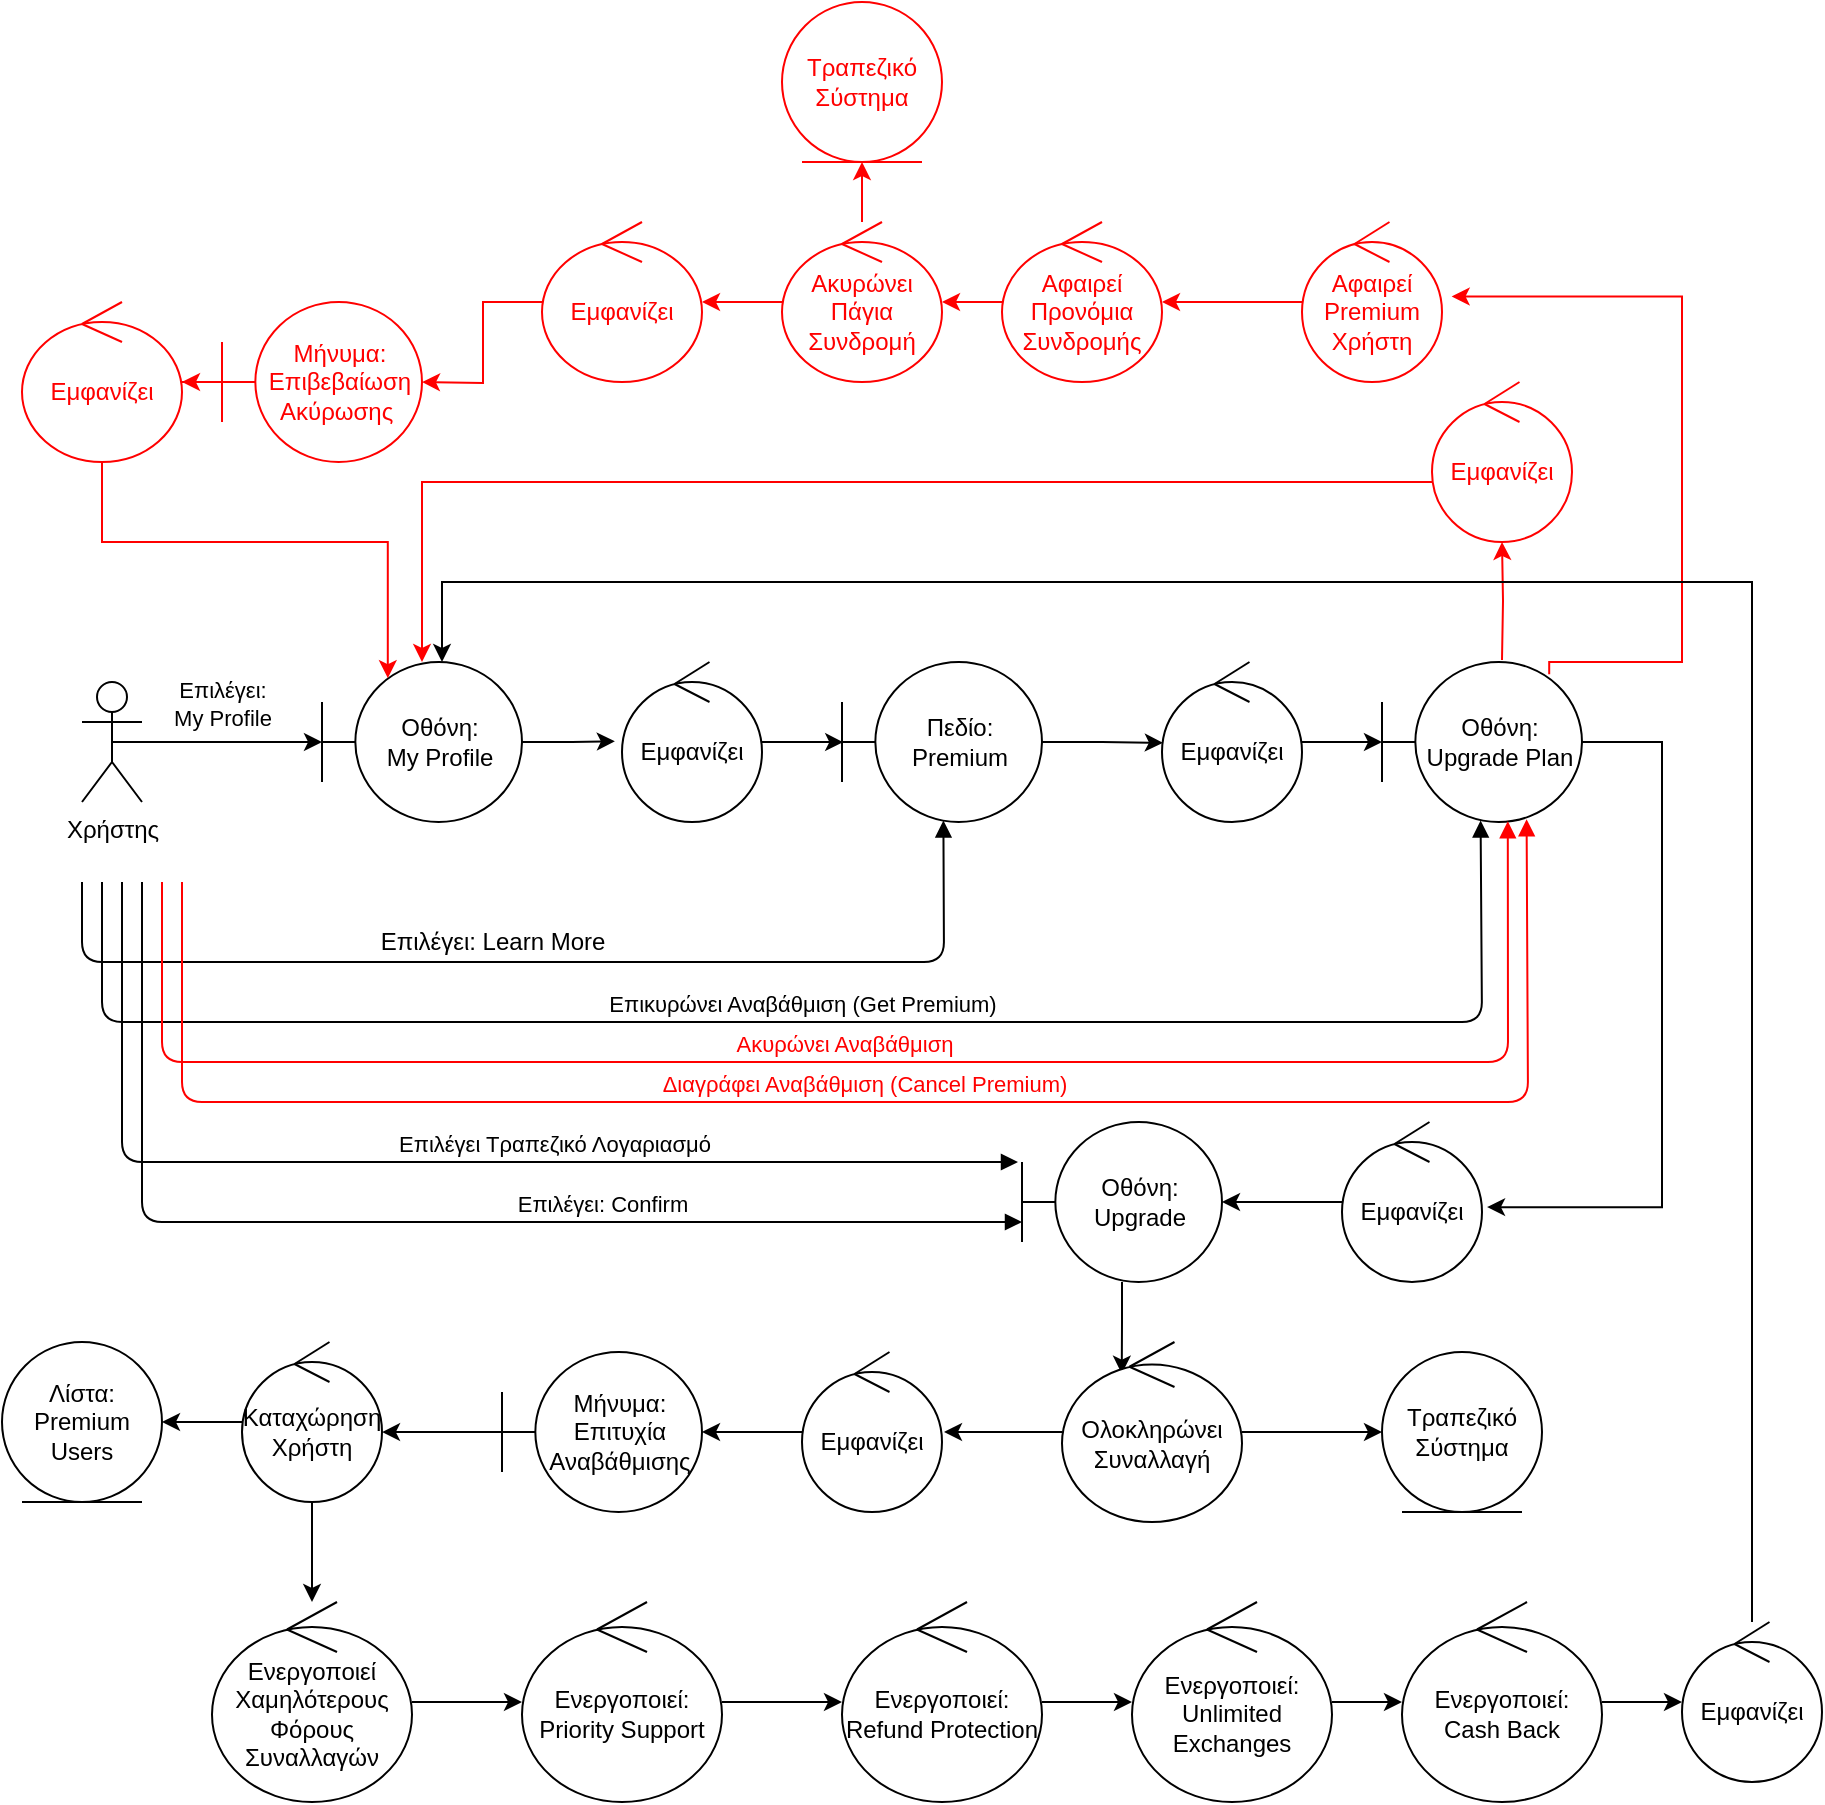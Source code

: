 <mxfile version="13.9.9" type="device"><diagram id="FDiJhWlq2f5BsgtScoZN" name="Page-1"><mxGraphModel dx="2129" dy="1316" grid="0" gridSize="10" guides="1" tooltips="1" connect="1" arrows="1" fold="1" page="0" pageScale="1" pageWidth="850" pageHeight="1100" math="0" shadow="0"><root><mxCell id="0"/><mxCell id="1" parent="0"/><mxCell id="dbbamiXgvKEQjGfJdSPp-2" style="edgeStyle=orthogonalEdgeStyle;rounded=0;orthogonalLoop=1;jettySize=auto;html=1;exitX=0.5;exitY=0.5;exitDx=0;exitDy=0;exitPerimeter=0;" edge="1" parent="1" source="dbbamiXgvKEQjGfJdSPp-1"><mxGeometry relative="1" as="geometry"><mxPoint x="180" y="250" as="targetPoint"/></mxGeometry></mxCell><mxCell id="dbbamiXgvKEQjGfJdSPp-4" value="Επιλέγει:&lt;br&gt;My Profile" style="edgeLabel;html=1;align=center;verticalAlign=middle;resizable=0;points=[];" vertex="1" connectable="0" parent="dbbamiXgvKEQjGfJdSPp-2"><mxGeometry x="0.189" y="-2" relative="1" as="geometry"><mxPoint x="-7" y="-22" as="offset"/></mxGeometry></mxCell><mxCell id="dbbamiXgvKEQjGfJdSPp-1" value="Χρήστης" style="shape=umlActor;verticalLabelPosition=bottom;verticalAlign=top;html=1;" vertex="1" parent="1"><mxGeometry x="60" y="220" width="30" height="60" as="geometry"/></mxCell><mxCell id="dbbamiXgvKEQjGfJdSPp-6" style="edgeStyle=orthogonalEdgeStyle;rounded=0;orthogonalLoop=1;jettySize=auto;html=1;entryX=-0.051;entryY=0.495;entryDx=0;entryDy=0;entryPerimeter=0;" edge="1" parent="1" source="dbbamiXgvKEQjGfJdSPp-3" target="dbbamiXgvKEQjGfJdSPp-5"><mxGeometry relative="1" as="geometry"/></mxCell><mxCell id="dbbamiXgvKEQjGfJdSPp-3" value="Οθόνη:&lt;br&gt;My Profile" style="shape=umlBoundary;whiteSpace=wrap;html=1;" vertex="1" parent="1"><mxGeometry x="180" y="210" width="100" height="80" as="geometry"/></mxCell><mxCell id="dbbamiXgvKEQjGfJdSPp-8" style="edgeStyle=orthogonalEdgeStyle;rounded=0;orthogonalLoop=1;jettySize=auto;html=1;entryX=0.006;entryY=0.501;entryDx=0;entryDy=0;entryPerimeter=0;" edge="1" parent="1" source="dbbamiXgvKEQjGfJdSPp-5" target="dbbamiXgvKEQjGfJdSPp-7"><mxGeometry relative="1" as="geometry"/></mxCell><mxCell id="dbbamiXgvKEQjGfJdSPp-5" value="Εμφανίζει" style="ellipse;shape=umlControl;whiteSpace=wrap;html=1;" vertex="1" parent="1"><mxGeometry x="330" y="210" width="70" height="80" as="geometry"/></mxCell><mxCell id="dbbamiXgvKEQjGfJdSPp-19" style="edgeStyle=orthogonalEdgeStyle;rounded=0;orthogonalLoop=1;jettySize=auto;html=1;entryX=0.006;entryY=0.505;entryDx=0;entryDy=0;entryPerimeter=0;" edge="1" parent="1" source="dbbamiXgvKEQjGfJdSPp-7" target="dbbamiXgvKEQjGfJdSPp-18"><mxGeometry relative="1" as="geometry"/></mxCell><mxCell id="dbbamiXgvKEQjGfJdSPp-7" value="Πεδίο: Premium" style="shape=umlBoundary;whiteSpace=wrap;html=1;" vertex="1" parent="1"><mxGeometry x="440" y="210" width="100" height="80" as="geometry"/></mxCell><mxCell id="dbbamiXgvKEQjGfJdSPp-14" value="Επιλέγει: Learn More" style="text;html=1;align=center;verticalAlign=middle;resizable=0;points=[];autosize=1;" vertex="1" parent="1"><mxGeometry x="200" y="340" width="130" height="20" as="geometry"/></mxCell><mxCell id="dbbamiXgvKEQjGfJdSPp-21" style="edgeStyle=orthogonalEdgeStyle;rounded=0;orthogonalLoop=1;jettySize=auto;html=1;" edge="1" parent="1" source="dbbamiXgvKEQjGfJdSPp-18" target="dbbamiXgvKEQjGfJdSPp-20"><mxGeometry relative="1" as="geometry"/></mxCell><mxCell id="dbbamiXgvKEQjGfJdSPp-18" value="Εμφανίζει" style="ellipse;shape=umlControl;whiteSpace=wrap;html=1;" vertex="1" parent="1"><mxGeometry x="600" y="210" width="70" height="80" as="geometry"/></mxCell><mxCell id="dbbamiXgvKEQjGfJdSPp-90" value="" style="edgeStyle=orthogonalEdgeStyle;rounded=0;orthogonalLoop=1;jettySize=auto;html=1;strokeColor=#FF0000;" edge="1" parent="1" target="dbbamiXgvKEQjGfJdSPp-86"><mxGeometry relative="1" as="geometry"><mxPoint x="770" y="209" as="sourcePoint"/></mxGeometry></mxCell><mxCell id="dbbamiXgvKEQjGfJdSPp-92" style="edgeStyle=orthogonalEdgeStyle;rounded=0;orthogonalLoop=1;jettySize=auto;html=1;entryX=1.036;entryY=0.532;entryDx=0;entryDy=0;entryPerimeter=0;" edge="1" parent="1" source="dbbamiXgvKEQjGfJdSPp-20" target="dbbamiXgvKEQjGfJdSPp-46"><mxGeometry relative="1" as="geometry"><mxPoint x="830" y="480" as="targetPoint"/><Array as="points"><mxPoint x="850" y="250"/><mxPoint x="850" y="483"/></Array></mxGeometry></mxCell><mxCell id="dbbamiXgvKEQjGfJdSPp-106" style="edgeStyle=orthogonalEdgeStyle;rounded=0;orthogonalLoop=1;jettySize=auto;html=1;entryX=1.069;entryY=0.465;entryDx=0;entryDy=0;entryPerimeter=0;strokeColor=#FF0000;exitX=0.836;exitY=0.077;exitDx=0;exitDy=0;exitPerimeter=0;" edge="1" parent="1" source="dbbamiXgvKEQjGfJdSPp-20" target="dbbamiXgvKEQjGfJdSPp-95"><mxGeometry relative="1" as="geometry"><Array as="points"><mxPoint x="794" y="210"/><mxPoint x="860" y="210"/><mxPoint x="860" y="27"/></Array></mxGeometry></mxCell><mxCell id="dbbamiXgvKEQjGfJdSPp-20" value="Οθόνη:&lt;br&gt;Upgrade Plan" style="shape=umlBoundary;whiteSpace=wrap;html=1;" vertex="1" parent="1"><mxGeometry x="710" y="210" width="100" height="80" as="geometry"/></mxCell><mxCell id="dbbamiXgvKEQjGfJdSPp-30" value="Επικυρώνει Αναβάθμιση (Get Premium)" style="html=1;verticalAlign=bottom;endArrow=block;entryX=0.493;entryY=0.991;entryDx=0;entryDy=0;entryPerimeter=0;" edge="1" parent="1" target="dbbamiXgvKEQjGfJdSPp-20"><mxGeometry x="-0.024" width="80" relative="1" as="geometry"><mxPoint x="70" y="320" as="sourcePoint"/><mxPoint x="760" y="310" as="targetPoint"/><Array as="points"><mxPoint x="70" y="390"/><mxPoint x="760" y="390"/></Array><mxPoint as="offset"/></mxGeometry></mxCell><mxCell id="dbbamiXgvKEQjGfJdSPp-41" value="" style="html=1;verticalAlign=bottom;endArrow=block;entryX=0.507;entryY=0.991;entryDx=0;entryDy=0;entryPerimeter=0;" edge="1" parent="1" target="dbbamiXgvKEQjGfJdSPp-7"><mxGeometry x="0.144" y="-140" width="80" relative="1" as="geometry"><mxPoint x="60" y="320" as="sourcePoint"/><mxPoint x="490" y="360" as="targetPoint"/><Array as="points"><mxPoint x="60" y="360"/><mxPoint x="491" y="360"/></Array><mxPoint as="offset"/></mxGeometry></mxCell><mxCell id="dbbamiXgvKEQjGfJdSPp-43" value="Επιλέγει Τραπεζικό Λογαριασμό" style="html=1;verticalAlign=bottom;endArrow=block;" edge="1" parent="1"><mxGeometry x="0.206" width="80" relative="1" as="geometry"><mxPoint x="80" y="320" as="sourcePoint"/><mxPoint x="528" y="460" as="targetPoint"/><Array as="points"><mxPoint x="80" y="460"/></Array><mxPoint x="1" as="offset"/></mxGeometry></mxCell><mxCell id="dbbamiXgvKEQjGfJdSPp-57" style="edgeStyle=orthogonalEdgeStyle;rounded=0;orthogonalLoop=1;jettySize=auto;html=1;entryX=0.332;entryY=0.176;entryDx=0;entryDy=0;entryPerimeter=0;" edge="1" parent="1" source="dbbamiXgvKEQjGfJdSPp-45" target="dbbamiXgvKEQjGfJdSPp-56"><mxGeometry relative="1" as="geometry"/></mxCell><mxCell id="dbbamiXgvKEQjGfJdSPp-45" value="Οθόνη: Upgrade" style="shape=umlBoundary;whiteSpace=wrap;html=1;" vertex="1" parent="1"><mxGeometry x="530" y="440" width="100" height="80" as="geometry"/></mxCell><mxCell id="dbbamiXgvKEQjGfJdSPp-50" style="edgeStyle=orthogonalEdgeStyle;rounded=0;orthogonalLoop=1;jettySize=auto;html=1;" edge="1" parent="1" source="dbbamiXgvKEQjGfJdSPp-46"><mxGeometry relative="1" as="geometry"><mxPoint x="630" y="480" as="targetPoint"/></mxGeometry></mxCell><mxCell id="dbbamiXgvKEQjGfJdSPp-46" value="Εμφανίζει" style="ellipse;shape=umlControl;whiteSpace=wrap;html=1;" vertex="1" parent="1"><mxGeometry x="690" y="440" width="70" height="80" as="geometry"/></mxCell><mxCell id="dbbamiXgvKEQjGfJdSPp-54" value="Επιλέγει: Confirm" style="html=1;verticalAlign=bottom;endArrow=block;" edge="1" parent="1"><mxGeometry x="0.311" width="80" relative="1" as="geometry"><mxPoint x="90" y="320" as="sourcePoint"/><mxPoint x="530" y="490" as="targetPoint"/><Array as="points"><mxPoint x="90" y="490"/></Array><mxPoint as="offset"/></mxGeometry></mxCell><mxCell id="dbbamiXgvKEQjGfJdSPp-59" style="edgeStyle=orthogonalEdgeStyle;rounded=0;orthogonalLoop=1;jettySize=auto;html=1;entryX=0;entryY=0.5;entryDx=0;entryDy=0;" edge="1" parent="1" source="dbbamiXgvKEQjGfJdSPp-56" target="dbbamiXgvKEQjGfJdSPp-58"><mxGeometry relative="1" as="geometry"/></mxCell><mxCell id="dbbamiXgvKEQjGfJdSPp-62" style="edgeStyle=orthogonalEdgeStyle;rounded=0;orthogonalLoop=1;jettySize=auto;html=1;" edge="1" parent="1" source="dbbamiXgvKEQjGfJdSPp-56"><mxGeometry relative="1" as="geometry"><mxPoint x="491" y="595" as="targetPoint"/></mxGeometry></mxCell><mxCell id="dbbamiXgvKEQjGfJdSPp-56" value="Ολοκληρώνει Συναλλαγή" style="ellipse;shape=umlControl;whiteSpace=wrap;html=1;" vertex="1" parent="1"><mxGeometry x="550" y="550" width="90" height="90" as="geometry"/></mxCell><mxCell id="dbbamiXgvKEQjGfJdSPp-58" value="Τραπεζικό Σύστημα" style="ellipse;shape=umlEntity;whiteSpace=wrap;html=1;" vertex="1" parent="1"><mxGeometry x="710" y="555" width="80" height="80" as="geometry"/></mxCell><mxCell id="dbbamiXgvKEQjGfJdSPp-63" style="edgeStyle=orthogonalEdgeStyle;rounded=0;orthogonalLoop=1;jettySize=auto;html=1;" edge="1" parent="1" source="dbbamiXgvKEQjGfJdSPp-60" target="dbbamiXgvKEQjGfJdSPp-61"><mxGeometry relative="1" as="geometry"/></mxCell><mxCell id="dbbamiXgvKEQjGfJdSPp-60" value="Εμφανίζει" style="ellipse;shape=umlControl;whiteSpace=wrap;html=1;" vertex="1" parent="1"><mxGeometry x="420" y="555" width="70" height="80" as="geometry"/></mxCell><mxCell id="dbbamiXgvKEQjGfJdSPp-67" style="edgeStyle=orthogonalEdgeStyle;rounded=0;orthogonalLoop=1;jettySize=auto;html=1;entryX=1;entryY=0.563;entryDx=0;entryDy=0;entryPerimeter=0;" edge="1" parent="1" source="dbbamiXgvKEQjGfJdSPp-61" target="dbbamiXgvKEQjGfJdSPp-64"><mxGeometry relative="1" as="geometry"/></mxCell><mxCell id="dbbamiXgvKEQjGfJdSPp-61" value="Μήνυμα: Επιτυχία Αναβάθμισης" style="shape=umlBoundary;whiteSpace=wrap;html=1;" vertex="1" parent="1"><mxGeometry x="270" y="555" width="100" height="80" as="geometry"/></mxCell><mxCell id="dbbamiXgvKEQjGfJdSPp-69" value="" style="edgeStyle=orthogonalEdgeStyle;rounded=0;orthogonalLoop=1;jettySize=auto;html=1;" edge="1" parent="1" source="dbbamiXgvKEQjGfJdSPp-64" target="dbbamiXgvKEQjGfJdSPp-65"><mxGeometry relative="1" as="geometry"/></mxCell><mxCell id="dbbamiXgvKEQjGfJdSPp-71" value="" style="edgeStyle=orthogonalEdgeStyle;rounded=0;orthogonalLoop=1;jettySize=auto;html=1;" edge="1" parent="1" source="dbbamiXgvKEQjGfJdSPp-64" target="dbbamiXgvKEQjGfJdSPp-70"><mxGeometry relative="1" as="geometry"/></mxCell><mxCell id="dbbamiXgvKEQjGfJdSPp-64" value="Καταχώρηση Χρήστη" style="ellipse;shape=umlControl;whiteSpace=wrap;html=1;" vertex="1" parent="1"><mxGeometry x="140" y="550" width="70" height="80" as="geometry"/></mxCell><mxCell id="dbbamiXgvKEQjGfJdSPp-65" value="Λίστα: Premium Users" style="ellipse;shape=umlEntity;whiteSpace=wrap;html=1;" vertex="1" parent="1"><mxGeometry x="20" y="550" width="80" height="80" as="geometry"/></mxCell><mxCell id="dbbamiXgvKEQjGfJdSPp-73" value="" style="edgeStyle=orthogonalEdgeStyle;rounded=0;orthogonalLoop=1;jettySize=auto;html=1;" edge="1" parent="1" source="dbbamiXgvKEQjGfJdSPp-70" target="dbbamiXgvKEQjGfJdSPp-72"><mxGeometry relative="1" as="geometry"/></mxCell><mxCell id="dbbamiXgvKEQjGfJdSPp-70" value="Ενεργοποιεί Χαμηλότερους Φόρους Συναλλαγών" style="ellipse;shape=umlControl;whiteSpace=wrap;html=1;" vertex="1" parent="1"><mxGeometry x="125" y="680" width="100" height="100" as="geometry"/></mxCell><mxCell id="dbbamiXgvKEQjGfJdSPp-75" value="" style="edgeStyle=orthogonalEdgeStyle;rounded=0;orthogonalLoop=1;jettySize=auto;html=1;" edge="1" parent="1" source="dbbamiXgvKEQjGfJdSPp-72" target="dbbamiXgvKEQjGfJdSPp-74"><mxGeometry relative="1" as="geometry"/></mxCell><mxCell id="dbbamiXgvKEQjGfJdSPp-72" value="Ενεργοποιεί:&lt;br&gt;Priority Support" style="ellipse;shape=umlControl;whiteSpace=wrap;html=1;" vertex="1" parent="1"><mxGeometry x="280" y="680" width="100" height="100" as="geometry"/></mxCell><mxCell id="dbbamiXgvKEQjGfJdSPp-77" value="" style="edgeStyle=orthogonalEdgeStyle;rounded=0;orthogonalLoop=1;jettySize=auto;html=1;" edge="1" parent="1" source="dbbamiXgvKEQjGfJdSPp-74" target="dbbamiXgvKEQjGfJdSPp-76"><mxGeometry relative="1" as="geometry"/></mxCell><mxCell id="dbbamiXgvKEQjGfJdSPp-74" value="Ενεργοποιεί: Refund Protection" style="ellipse;shape=umlControl;whiteSpace=wrap;html=1;" vertex="1" parent="1"><mxGeometry x="440" y="680" width="100" height="100" as="geometry"/></mxCell><mxCell id="dbbamiXgvKEQjGfJdSPp-79" value="" style="edgeStyle=orthogonalEdgeStyle;rounded=0;orthogonalLoop=1;jettySize=auto;html=1;" edge="1" parent="1" source="dbbamiXgvKEQjGfJdSPp-76" target="dbbamiXgvKEQjGfJdSPp-78"><mxGeometry relative="1" as="geometry"/></mxCell><mxCell id="dbbamiXgvKEQjGfJdSPp-76" value="Ενεργοποιεί: Unlimited Exchanges" style="ellipse;shape=umlControl;whiteSpace=wrap;html=1;" vertex="1" parent="1"><mxGeometry x="585" y="680" width="100" height="100" as="geometry"/></mxCell><mxCell id="dbbamiXgvKEQjGfJdSPp-83" value="" style="edgeStyle=orthogonalEdgeStyle;rounded=0;orthogonalLoop=1;jettySize=auto;html=1;" edge="1" parent="1" source="dbbamiXgvKEQjGfJdSPp-78" target="dbbamiXgvKEQjGfJdSPp-80"><mxGeometry relative="1" as="geometry"/></mxCell><mxCell id="dbbamiXgvKEQjGfJdSPp-78" value="Ενεργοποιεί: Cash Back" style="ellipse;shape=umlControl;whiteSpace=wrap;html=1;" vertex="1" parent="1"><mxGeometry x="720" y="680" width="100" height="100" as="geometry"/></mxCell><mxCell id="dbbamiXgvKEQjGfJdSPp-84" style="edgeStyle=orthogonalEdgeStyle;rounded=0;orthogonalLoop=1;jettySize=auto;html=1;entryX=0.6;entryY=0;entryDx=0;entryDy=0;entryPerimeter=0;" edge="1" parent="1" source="dbbamiXgvKEQjGfJdSPp-80" target="dbbamiXgvKEQjGfJdSPp-3"><mxGeometry relative="1" as="geometry"><mxPoint x="890" y="140" as="targetPoint"/><Array as="points"><mxPoint x="895" y="170"/><mxPoint x="240" y="170"/></Array></mxGeometry></mxCell><mxCell id="dbbamiXgvKEQjGfJdSPp-80" value="Εμφανίζει" style="ellipse;shape=umlControl;whiteSpace=wrap;html=1;" vertex="1" parent="1"><mxGeometry x="860" y="690" width="70" height="80" as="geometry"/></mxCell><mxCell id="dbbamiXgvKEQjGfJdSPp-85" value="&lt;font color=&quot;#ff0000&quot;&gt;Ακυρώνει Αναβάθμιση&lt;/font&gt;" style="html=1;verticalAlign=bottom;endArrow=block;entryX=0.629;entryY=0.995;entryDx=0;entryDy=0;entryPerimeter=0;strokeColor=#FF0000;" edge="1" parent="1" target="dbbamiXgvKEQjGfJdSPp-20"><mxGeometry x="-0.024" width="80" relative="1" as="geometry"><mxPoint x="100" y="320" as="sourcePoint"/><mxPoint x="769.3" y="299.28" as="targetPoint"/><Array as="points"><mxPoint x="100" y="410"/><mxPoint x="773" y="410"/></Array><mxPoint as="offset"/></mxGeometry></mxCell><mxCell id="dbbamiXgvKEQjGfJdSPp-88" style="edgeStyle=orthogonalEdgeStyle;rounded=0;orthogonalLoop=1;jettySize=auto;html=1;strokeColor=#FF0000;entryX=0.5;entryY=0;entryDx=0;entryDy=0;entryPerimeter=0;" edge="1" parent="1" source="dbbamiXgvKEQjGfJdSPp-86" target="dbbamiXgvKEQjGfJdSPp-3"><mxGeometry relative="1" as="geometry"><mxPoint x="230" y="120" as="targetPoint"/><Array as="points"><mxPoint x="230" y="120"/></Array></mxGeometry></mxCell><mxCell id="dbbamiXgvKEQjGfJdSPp-86" value="&lt;font color=&quot;#ff0000&quot;&gt;Εμφανίζει&lt;/font&gt;" style="ellipse;shape=umlControl;whiteSpace=wrap;html=1;strokeColor=#FF0000;" vertex="1" parent="1"><mxGeometry x="735" y="70" width="70" height="80" as="geometry"/></mxCell><mxCell id="dbbamiXgvKEQjGfJdSPp-91" value="&lt;font color=&quot;#ff0000&quot;&gt;Διαγράφει Αναβάθμιση (Cancel Premium)&lt;/font&gt;" style="html=1;verticalAlign=bottom;endArrow=block;entryX=0.723;entryY=0.983;entryDx=0;entryDy=0;entryPerimeter=0;strokeColor=#FF0000;" edge="1" parent="1" target="dbbamiXgvKEQjGfJdSPp-20"><mxGeometry x="-0.024" width="80" relative="1" as="geometry"><mxPoint x="110" y="320" as="sourcePoint"/><mxPoint x="782.9" y="299.6" as="targetPoint"/><Array as="points"><mxPoint x="110" y="430"/><mxPoint x="783" y="430"/></Array><mxPoint as="offset"/></mxGeometry></mxCell><mxCell id="dbbamiXgvKEQjGfJdSPp-97" style="edgeStyle=orthogonalEdgeStyle;rounded=0;orthogonalLoop=1;jettySize=auto;html=1;strokeColor=#FF0000;" edge="1" parent="1" source="dbbamiXgvKEQjGfJdSPp-95" target="dbbamiXgvKEQjGfJdSPp-96"><mxGeometry relative="1" as="geometry"/></mxCell><mxCell id="dbbamiXgvKEQjGfJdSPp-95" value="&lt;font color=&quot;#ff0000&quot;&gt;Αφαιρεί Premium Χρήστη&lt;/font&gt;" style="ellipse;shape=umlControl;whiteSpace=wrap;html=1;strokeColor=#FF0000;" vertex="1" parent="1"><mxGeometry x="670" y="-10" width="70" height="80" as="geometry"/></mxCell><mxCell id="dbbamiXgvKEQjGfJdSPp-99" value="" style="edgeStyle=orthogonalEdgeStyle;rounded=0;orthogonalLoop=1;jettySize=auto;html=1;strokeColor=#FF0000;" edge="1" parent="1" source="dbbamiXgvKEQjGfJdSPp-96" target="dbbamiXgvKEQjGfJdSPp-98"><mxGeometry relative="1" as="geometry"/></mxCell><mxCell id="dbbamiXgvKEQjGfJdSPp-96" value="&lt;font color=&quot;#ff0000&quot;&gt;Αφαιρεί Προνόμια Συνδρομής&lt;/font&gt;" style="ellipse;shape=umlControl;whiteSpace=wrap;html=1;strokeColor=#FF0000;" vertex="1" parent="1"><mxGeometry x="520" y="-10" width="80" height="80" as="geometry"/></mxCell><mxCell id="dbbamiXgvKEQjGfJdSPp-101" value="" style="edgeStyle=orthogonalEdgeStyle;rounded=0;orthogonalLoop=1;jettySize=auto;html=1;strokeColor=#FF0000;" edge="1" parent="1" source="dbbamiXgvKEQjGfJdSPp-98" target="dbbamiXgvKEQjGfJdSPp-100"><mxGeometry relative="1" as="geometry"/></mxCell><mxCell id="dbbamiXgvKEQjGfJdSPp-112" value="" style="edgeStyle=orthogonalEdgeStyle;rounded=0;orthogonalLoop=1;jettySize=auto;html=1;strokeColor=#FF0000;" edge="1" parent="1" source="dbbamiXgvKEQjGfJdSPp-98" target="dbbamiXgvKEQjGfJdSPp-111"><mxGeometry relative="1" as="geometry"/></mxCell><mxCell id="dbbamiXgvKEQjGfJdSPp-98" value="&lt;font color=&quot;#ff0000&quot;&gt;Ακυρώνει Πάγια Συνδρομή&lt;/font&gt;" style="ellipse;shape=umlControl;whiteSpace=wrap;html=1;strokeColor=#FF0000;" vertex="1" parent="1"><mxGeometry x="410" y="-10" width="80" height="80" as="geometry"/></mxCell><mxCell id="dbbamiXgvKEQjGfJdSPp-103" value="" style="edgeStyle=orthogonalEdgeStyle;rounded=0;orthogonalLoop=1;jettySize=auto;html=1;strokeColor=#FF0000;" edge="1" parent="1" source="dbbamiXgvKEQjGfJdSPp-100"><mxGeometry relative="1" as="geometry"><mxPoint x="230" y="70.0" as="targetPoint"/></mxGeometry></mxCell><mxCell id="dbbamiXgvKEQjGfJdSPp-100" value="&lt;font color=&quot;#ff0000&quot;&gt;Εμφανίζει&lt;/font&gt;" style="ellipse;shape=umlControl;whiteSpace=wrap;html=1;strokeColor=#FF0000;" vertex="1" parent="1"><mxGeometry x="290" y="-10" width="80" height="80" as="geometry"/></mxCell><mxCell id="dbbamiXgvKEQjGfJdSPp-110" value="" style="edgeStyle=orthogonalEdgeStyle;rounded=0;orthogonalLoop=1;jettySize=auto;html=1;strokeColor=#FF0000;" edge="1" parent="1" source="dbbamiXgvKEQjGfJdSPp-102" target="dbbamiXgvKEQjGfJdSPp-107"><mxGeometry relative="1" as="geometry"/></mxCell><mxCell id="dbbamiXgvKEQjGfJdSPp-102" value="&lt;font color=&quot;#ff0000&quot;&gt;Μήνυμα:&lt;br&gt;Επιβεβαίωση Ακύρωσης&amp;nbsp;&lt;/font&gt;" style="shape=umlBoundary;whiteSpace=wrap;html=1;strokeColor=#FF0000;" vertex="1" parent="1"><mxGeometry x="130" y="30" width="100" height="80" as="geometry"/></mxCell><mxCell id="dbbamiXgvKEQjGfJdSPp-109" value="" style="edgeStyle=orthogonalEdgeStyle;rounded=0;orthogonalLoop=1;jettySize=auto;html=1;strokeColor=#FF0000;entryX=0.329;entryY=0.101;entryDx=0;entryDy=0;entryPerimeter=0;" edge="1" parent="1" source="dbbamiXgvKEQjGfJdSPp-107" target="dbbamiXgvKEQjGfJdSPp-3"><mxGeometry relative="1" as="geometry"><Array as="points"><mxPoint x="70" y="150"/><mxPoint x="213" y="150"/></Array></mxGeometry></mxCell><mxCell id="dbbamiXgvKEQjGfJdSPp-107" value="&lt;font color=&quot;#ff0000&quot;&gt;Εμφανίζει&lt;/font&gt;" style="ellipse;shape=umlControl;whiteSpace=wrap;html=1;strokeColor=#FF0000;" vertex="1" parent="1"><mxGeometry x="30" y="30" width="80" height="80" as="geometry"/></mxCell><mxCell id="dbbamiXgvKEQjGfJdSPp-111" value="&lt;font color=&quot;#ff0000&quot;&gt;Τραπεζικό Σύστημα&lt;/font&gt;" style="ellipse;shape=umlEntity;whiteSpace=wrap;html=1;strokeColor=#FF0000;" vertex="1" parent="1"><mxGeometry x="410" y="-120" width="80" height="80" as="geometry"/></mxCell></root></mxGraphModel></diagram></mxfile>